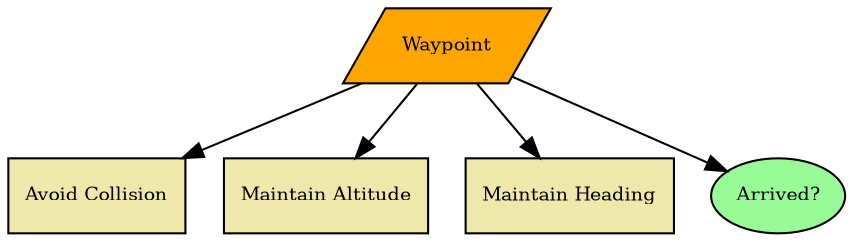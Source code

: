 digraph decorator {
	dpi="300"; ratio=auto; size="6,6";
	graph [fontname="times-roman"];
	node [fontname="times-roman"];
	edge [fontname="times-roman"];

	waypoint [fillcolor=orange, fontcolor=black, fontsize=9, label="Waypoint", shape=parallelogram, style=filled];
	avoidance [fillcolor=palegoldenrod, fontcolor=black, fontsize=9, label="Avoid Collision", shape=rectangle, style=filled];
	altitude [fillcolor=palegoldenrod, fontcolor=black, fontsize=9, label="Maintain Altitude", shape=rectangle, style=filled];
	heading [fillcolor=palegoldenrod, fontcolor=black, fontsize=9, label="Maintain Heading", shape=box, style=filled];
	arrived [fillcolor=palegreen, fontcolor=black, fontsize=9, label="Arrived?", shape=ellipse, style=filled];
	waypoint -> avoidance
	waypoint -> altitude
	waypoint -> heading
	waypoint -> arrived
}

